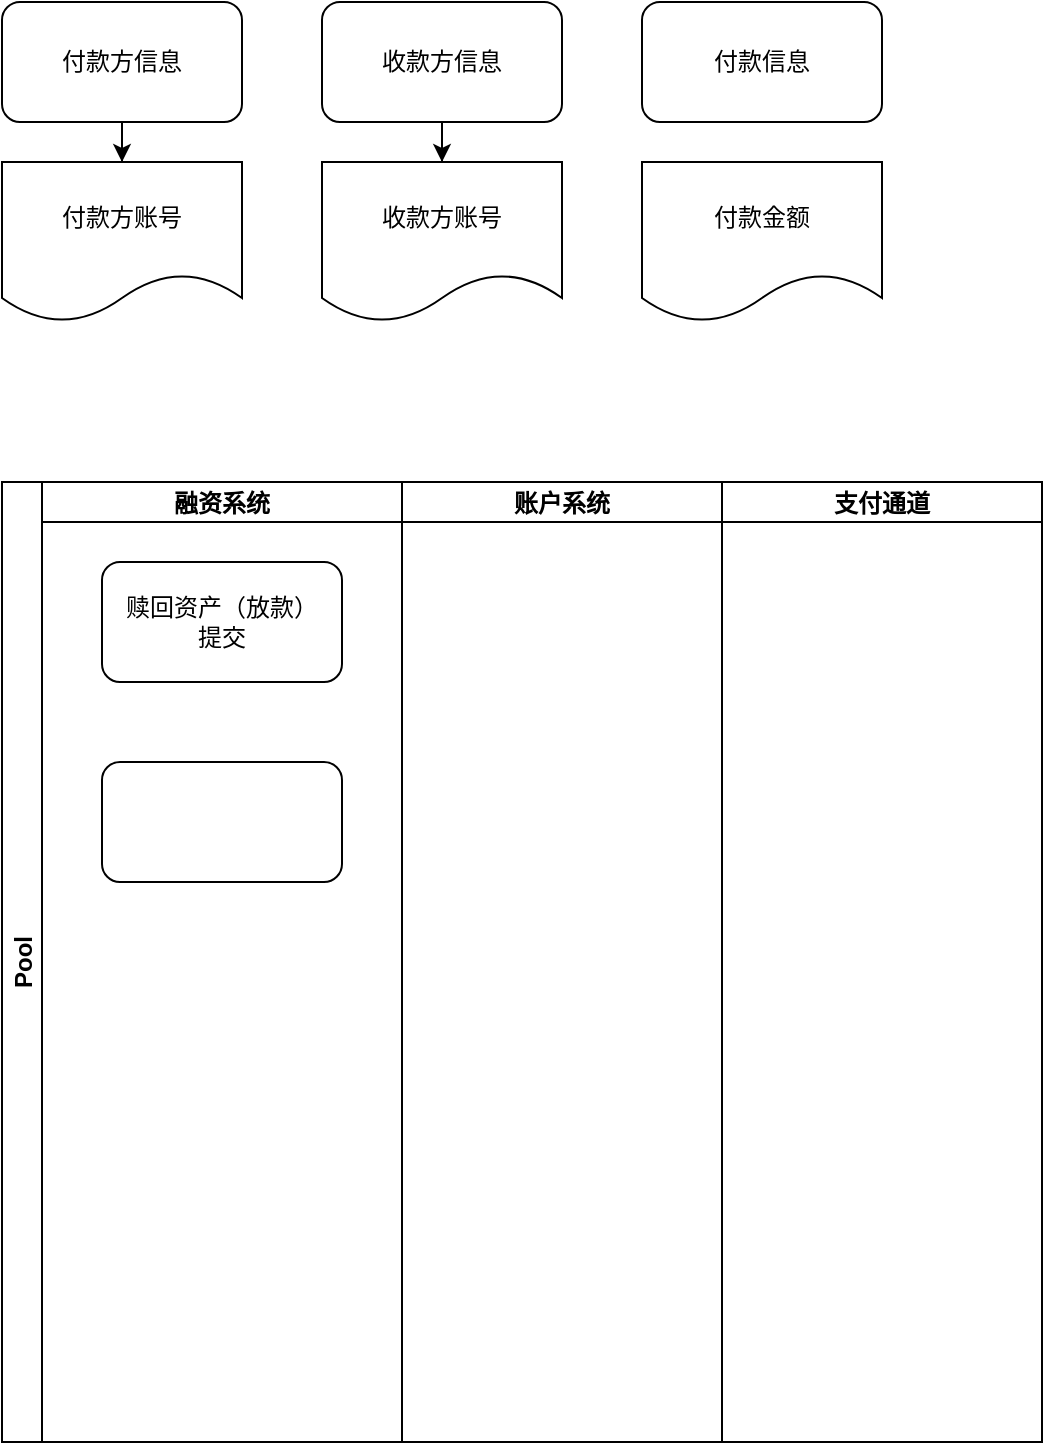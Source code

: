<mxfile version="21.7.4" type="github">
  <diagram name="第 1 页" id="lRQWJhPH5CTcMrLeOUJu">
    <mxGraphModel dx="1136" dy="578" grid="1" gridSize="10" guides="1" tooltips="1" connect="1" arrows="1" fold="1" page="1" pageScale="1" pageWidth="827" pageHeight="1169" math="0" shadow="0">
      <root>
        <mxCell id="0" />
        <mxCell id="1" parent="0" />
        <mxCell id="SOhe3c1D6d4CI8XdEghG-5" style="edgeStyle=orthogonalEdgeStyle;rounded=0;orthogonalLoop=1;jettySize=auto;html=1;exitX=0.5;exitY=1;exitDx=0;exitDy=0;" edge="1" parent="1" source="SOhe3c1D6d4CI8XdEghG-1" target="SOhe3c1D6d4CI8XdEghG-4">
          <mxGeometry relative="1" as="geometry" />
        </mxCell>
        <mxCell id="SOhe3c1D6d4CI8XdEghG-1" value="付款方信息" style="rounded=1;whiteSpace=wrap;html=1;" vertex="1" parent="1">
          <mxGeometry x="80" y="40" width="120" height="60" as="geometry" />
        </mxCell>
        <mxCell id="SOhe3c1D6d4CI8XdEghG-7" style="edgeStyle=orthogonalEdgeStyle;rounded=0;orthogonalLoop=1;jettySize=auto;html=1;exitX=0.5;exitY=1;exitDx=0;exitDy=0;" edge="1" parent="1" source="SOhe3c1D6d4CI8XdEghG-2" target="SOhe3c1D6d4CI8XdEghG-6">
          <mxGeometry relative="1" as="geometry" />
        </mxCell>
        <mxCell id="SOhe3c1D6d4CI8XdEghG-2" value="收款方信息" style="rounded=1;whiteSpace=wrap;html=1;" vertex="1" parent="1">
          <mxGeometry x="240" y="40" width="120" height="60" as="geometry" />
        </mxCell>
        <mxCell id="SOhe3c1D6d4CI8XdEghG-3" value="付款信息" style="rounded=1;whiteSpace=wrap;html=1;" vertex="1" parent="1">
          <mxGeometry x="400" y="40" width="120" height="60" as="geometry" />
        </mxCell>
        <mxCell id="SOhe3c1D6d4CI8XdEghG-4" value="付款方账号" style="shape=document;whiteSpace=wrap;html=1;boundedLbl=1;" vertex="1" parent="1">
          <mxGeometry x="80" y="120" width="120" height="80" as="geometry" />
        </mxCell>
        <mxCell id="SOhe3c1D6d4CI8XdEghG-6" value="收款方账号" style="shape=document;whiteSpace=wrap;html=1;boundedLbl=1;" vertex="1" parent="1">
          <mxGeometry x="240" y="120" width="120" height="80" as="geometry" />
        </mxCell>
        <mxCell id="SOhe3c1D6d4CI8XdEghG-8" value="付款金额" style="shape=document;whiteSpace=wrap;html=1;boundedLbl=1;" vertex="1" parent="1">
          <mxGeometry x="400" y="120" width="120" height="80" as="geometry" />
        </mxCell>
        <mxCell id="SOhe3c1D6d4CI8XdEghG-10" value="Pool" style="swimlane;childLayout=stackLayout;resizeParent=1;resizeParentMax=0;startSize=20;horizontal=0;horizontalStack=1;" vertex="1" parent="1">
          <mxGeometry x="80" y="280" width="520" height="480" as="geometry" />
        </mxCell>
        <mxCell id="SOhe3c1D6d4CI8XdEghG-11" value="融资系统" style="swimlane;startSize=20;" vertex="1" parent="SOhe3c1D6d4CI8XdEghG-10">
          <mxGeometry x="20" width="180" height="480" as="geometry" />
        </mxCell>
        <mxCell id="SOhe3c1D6d4CI8XdEghG-14" value="赎回资产（放款）&lt;br&gt;提交" style="rounded=1;whiteSpace=wrap;html=1;" vertex="1" parent="SOhe3c1D6d4CI8XdEghG-11">
          <mxGeometry x="30" y="40" width="120" height="60" as="geometry" />
        </mxCell>
        <mxCell id="SOhe3c1D6d4CI8XdEghG-16" value="" style="rounded=1;whiteSpace=wrap;html=1;" vertex="1" parent="SOhe3c1D6d4CI8XdEghG-11">
          <mxGeometry x="30" y="140" width="120" height="60" as="geometry" />
        </mxCell>
        <mxCell id="SOhe3c1D6d4CI8XdEghG-12" value="账户系统" style="swimlane;startSize=20;" vertex="1" parent="SOhe3c1D6d4CI8XdEghG-10">
          <mxGeometry x="200" width="160" height="480" as="geometry" />
        </mxCell>
        <mxCell id="SOhe3c1D6d4CI8XdEghG-13" value="支付通道" style="swimlane;startSize=20;" vertex="1" parent="SOhe3c1D6d4CI8XdEghG-10">
          <mxGeometry x="360" width="160" height="480" as="geometry" />
        </mxCell>
      </root>
    </mxGraphModel>
  </diagram>
</mxfile>
